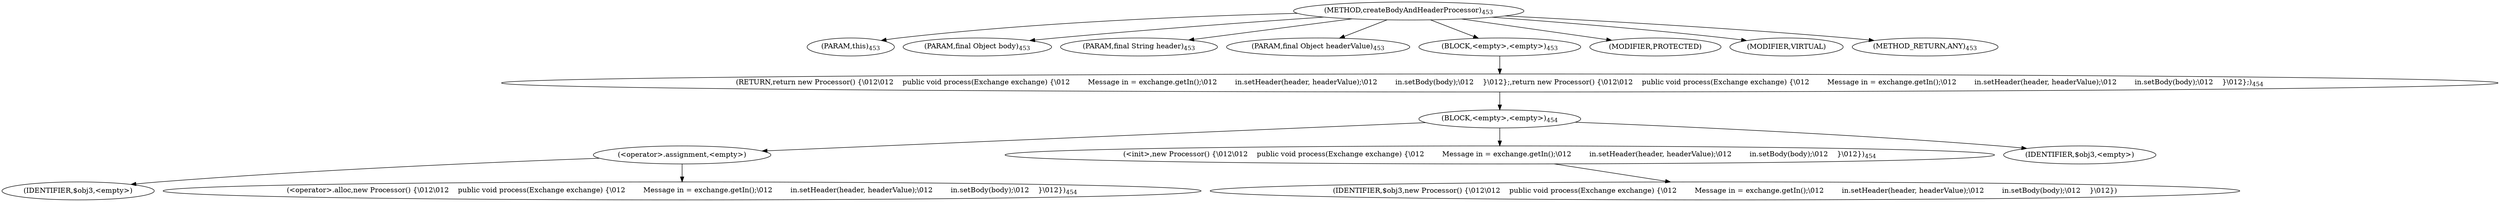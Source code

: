 digraph "createBodyAndHeaderProcessor" {  
"736" [label = <(METHOD,createBodyAndHeaderProcessor)<SUB>453</SUB>> ]
"737" [label = <(PARAM,this)<SUB>453</SUB>> ]
"738" [label = <(PARAM,final Object body)<SUB>453</SUB>> ]
"739" [label = <(PARAM,final String header)<SUB>453</SUB>> ]
"740" [label = <(PARAM,final Object headerValue)<SUB>453</SUB>> ]
"741" [label = <(BLOCK,&lt;empty&gt;,&lt;empty&gt;)<SUB>453</SUB>> ]
"742" [label = <(RETURN,return new Processor() {\012\012    public void process(Exchange exchange) {\012        Message in = exchange.getIn();\012        in.setHeader(header, headerValue);\012        in.setBody(body);\012    }\012};,return new Processor() {\012\012    public void process(Exchange exchange) {\012        Message in = exchange.getIn();\012        in.setHeader(header, headerValue);\012        in.setBody(body);\012    }\012};)<SUB>454</SUB>> ]
"743" [label = <(BLOCK,&lt;empty&gt;,&lt;empty&gt;)<SUB>454</SUB>> ]
"744" [label = <(&lt;operator&gt;.assignment,&lt;empty&gt;)> ]
"745" [label = <(IDENTIFIER,$obj3,&lt;empty&gt;)> ]
"746" [label = <(&lt;operator&gt;.alloc,new Processor() {\012\012    public void process(Exchange exchange) {\012        Message in = exchange.getIn();\012        in.setHeader(header, headerValue);\012        in.setBody(body);\012    }\012})<SUB>454</SUB>> ]
"747" [label = <(&lt;init&gt;,new Processor() {\012\012    public void process(Exchange exchange) {\012        Message in = exchange.getIn();\012        in.setHeader(header, headerValue);\012        in.setBody(body);\012    }\012})<SUB>454</SUB>> ]
"748" [label = <(IDENTIFIER,$obj3,new Processor() {\012\012    public void process(Exchange exchange) {\012        Message in = exchange.getIn();\012        in.setHeader(header, headerValue);\012        in.setBody(body);\012    }\012})> ]
"749" [label = <(IDENTIFIER,$obj3,&lt;empty&gt;)> ]
"750" [label = <(MODIFIER,PROTECTED)> ]
"751" [label = <(MODIFIER,VIRTUAL)> ]
"752" [label = <(METHOD_RETURN,ANY)<SUB>453</SUB>> ]
  "736" -> "737" 
  "736" -> "738" 
  "736" -> "739" 
  "736" -> "740" 
  "736" -> "741" 
  "736" -> "750" 
  "736" -> "751" 
  "736" -> "752" 
  "741" -> "742" 
  "742" -> "743" 
  "743" -> "744" 
  "743" -> "747" 
  "743" -> "749" 
  "744" -> "745" 
  "744" -> "746" 
  "747" -> "748" 
}
